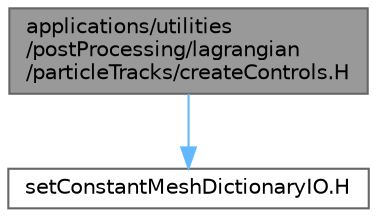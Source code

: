 digraph "applications/utilities/postProcessing/lagrangian/particleTracks/createControls.H"
{
 // LATEX_PDF_SIZE
  bgcolor="transparent";
  edge [fontname=Helvetica,fontsize=10,labelfontname=Helvetica,labelfontsize=10];
  node [fontname=Helvetica,fontsize=10,shape=box,height=0.2,width=0.4];
  Node1 [id="Node000001",label="applications/utilities\l/postProcessing/lagrangian\l/particleTracks/createControls.H",height=0.2,width=0.4,color="gray40", fillcolor="grey60", style="filled", fontcolor="black",tooltip=" "];
  Node1 -> Node2 [id="edge1_Node000001_Node000002",color="steelblue1",style="solid",tooltip=" "];
  Node2 [id="Node000002",label="setConstantMeshDictionaryIO.H",height=0.2,width=0.4,color="grey40", fillcolor="white", style="filled",URL="$setConstantMeshDictionaryIO_8H.html",tooltip=" "];
}
